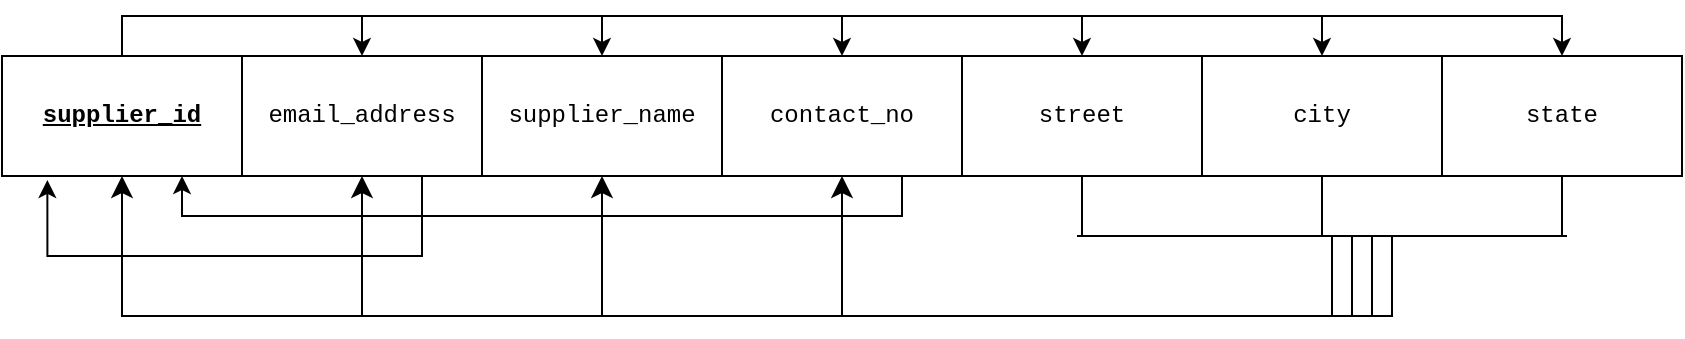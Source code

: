 <mxfile version="21.2.9">
  <diagram name="Page-1" id="MqEHJxqcGR0iH7Ui8UXM">
    <mxGraphModel dx="1050" dy="-1623" grid="1" gridSize="10" guides="1" tooltips="1" connect="1" arrows="1" fold="1" page="1" pageScale="1" pageWidth="850" pageHeight="1100" math="0" shadow="0">
      <root>
        <mxCell id="0" />
        <mxCell id="1" parent="0" />
        <mxCell id="JPP7-0GU8lm2cm0_T6wu-148" style="edgeStyle=orthogonalEdgeStyle;rounded=0;orthogonalLoop=1;jettySize=auto;html=1;exitX=0.5;exitY=0;exitDx=0;exitDy=0;entryX=0.5;entryY=0;entryDx=0;entryDy=0;" edge="1" parent="1" source="JPP7-0GU8lm2cm0_T6wu-141" target="JPP7-0GU8lm2cm0_T6wu-142">
          <mxGeometry relative="1" as="geometry" />
        </mxCell>
        <mxCell id="JPP7-0GU8lm2cm0_T6wu-149" style="edgeStyle=orthogonalEdgeStyle;rounded=0;orthogonalLoop=1;jettySize=auto;html=1;exitX=0.5;exitY=0;exitDx=0;exitDy=0;entryX=0.5;entryY=0;entryDx=0;entryDy=0;" edge="1" parent="1" source="JPP7-0GU8lm2cm0_T6wu-141" target="JPP7-0GU8lm2cm0_T6wu-143">
          <mxGeometry relative="1" as="geometry" />
        </mxCell>
        <mxCell id="JPP7-0GU8lm2cm0_T6wu-150" style="edgeStyle=orthogonalEdgeStyle;rounded=0;orthogonalLoop=1;jettySize=auto;html=1;exitX=0.5;exitY=0;exitDx=0;exitDy=0;entryX=0.5;entryY=0;entryDx=0;entryDy=0;" edge="1" parent="1" source="JPP7-0GU8lm2cm0_T6wu-141" target="JPP7-0GU8lm2cm0_T6wu-144">
          <mxGeometry relative="1" as="geometry" />
        </mxCell>
        <mxCell id="JPP7-0GU8lm2cm0_T6wu-151" style="edgeStyle=orthogonalEdgeStyle;rounded=0;orthogonalLoop=1;jettySize=auto;html=1;exitX=0.5;exitY=0;exitDx=0;exitDy=0;entryX=0.5;entryY=0;entryDx=0;entryDy=0;" edge="1" parent="1" source="JPP7-0GU8lm2cm0_T6wu-141" target="JPP7-0GU8lm2cm0_T6wu-145">
          <mxGeometry relative="1" as="geometry" />
        </mxCell>
        <mxCell id="JPP7-0GU8lm2cm0_T6wu-152" style="edgeStyle=orthogonalEdgeStyle;rounded=0;orthogonalLoop=1;jettySize=auto;html=1;exitX=0.5;exitY=0;exitDx=0;exitDy=0;entryX=0.5;entryY=0;entryDx=0;entryDy=0;" edge="1" parent="1" source="JPP7-0GU8lm2cm0_T6wu-141" target="JPP7-0GU8lm2cm0_T6wu-146">
          <mxGeometry relative="1" as="geometry" />
        </mxCell>
        <mxCell id="JPP7-0GU8lm2cm0_T6wu-153" style="edgeStyle=orthogonalEdgeStyle;rounded=0;orthogonalLoop=1;jettySize=auto;html=1;exitX=0.5;exitY=0;exitDx=0;exitDy=0;entryX=0.5;entryY=0;entryDx=0;entryDy=0;" edge="1" parent="1" source="JPP7-0GU8lm2cm0_T6wu-141" target="JPP7-0GU8lm2cm0_T6wu-147">
          <mxGeometry relative="1" as="geometry" />
        </mxCell>
        <mxCell id="JPP7-0GU8lm2cm0_T6wu-141" value="supplier_id" style="rounded=0;whiteSpace=wrap;html=1;fontStyle=5;fontFamily=Courier New;labelBackgroundColor=none;" vertex="1" parent="1">
          <mxGeometry x="5" y="2810" width="120" height="60" as="geometry" />
        </mxCell>
        <mxCell id="JPP7-0GU8lm2cm0_T6wu-164" style="edgeStyle=orthogonalEdgeStyle;rounded=0;orthogonalLoop=1;jettySize=auto;html=1;exitX=0.75;exitY=1;exitDx=0;exitDy=0;entryX=0.189;entryY=1.033;entryDx=0;entryDy=0;entryPerimeter=0;" edge="1" parent="1" source="JPP7-0GU8lm2cm0_T6wu-142" target="JPP7-0GU8lm2cm0_T6wu-141">
          <mxGeometry relative="1" as="geometry">
            <Array as="points">
              <mxPoint x="215" y="2910" />
              <mxPoint x="28" y="2910" />
            </Array>
          </mxGeometry>
        </mxCell>
        <mxCell id="JPP7-0GU8lm2cm0_T6wu-142" value="email_address" style="rounded=0;whiteSpace=wrap;html=1;fontFamily=Courier New;labelBackgroundColor=none;" vertex="1" parent="1">
          <mxGeometry x="125" y="2810" width="120" height="60" as="geometry" />
        </mxCell>
        <mxCell id="JPP7-0GU8lm2cm0_T6wu-143" value="supplier_name" style="rounded=0;whiteSpace=wrap;html=1;fontFamily=Courier New;labelBackgroundColor=none;" vertex="1" parent="1">
          <mxGeometry x="245" y="2810" width="120" height="60" as="geometry" />
        </mxCell>
        <mxCell id="JPP7-0GU8lm2cm0_T6wu-163" style="edgeStyle=orthogonalEdgeStyle;rounded=0;orthogonalLoop=1;jettySize=auto;html=1;exitX=0.75;exitY=1;exitDx=0;exitDy=0;entryX=0.75;entryY=1;entryDx=0;entryDy=0;" edge="1" parent="1" source="JPP7-0GU8lm2cm0_T6wu-144" target="JPP7-0GU8lm2cm0_T6wu-141">
          <mxGeometry relative="1" as="geometry" />
        </mxCell>
        <mxCell id="JPP7-0GU8lm2cm0_T6wu-144" value="contact_no" style="rounded=0;whiteSpace=wrap;html=1;fontFamily=Courier New;labelBackgroundColor=none;" vertex="1" parent="1">
          <mxGeometry x="365" y="2810" width="120" height="60" as="geometry" />
        </mxCell>
        <mxCell id="JPP7-0GU8lm2cm0_T6wu-145" value="street" style="rounded=0;whiteSpace=wrap;html=1;fontFamily=Courier New;labelBackgroundColor=none;" vertex="1" parent="1">
          <mxGeometry x="485" y="2810" width="120" height="60" as="geometry" />
        </mxCell>
        <mxCell id="JPP7-0GU8lm2cm0_T6wu-146" value="city" style="rounded=0;whiteSpace=wrap;html=1;fontFamily=Courier New;labelBackgroundColor=none;" vertex="1" parent="1">
          <mxGeometry x="605" y="2810" width="120" height="60" as="geometry" />
        </mxCell>
        <mxCell id="JPP7-0GU8lm2cm0_T6wu-147" value="state" style="rounded=0;whiteSpace=wrap;html=1;fontFamily=Courier New;labelBackgroundColor=none;" vertex="1" parent="1">
          <mxGeometry x="725" y="2810" width="120" height="60" as="geometry" />
        </mxCell>
        <mxCell id="JPP7-0GU8lm2cm0_T6wu-155" value="" style="endArrow=none;html=1;rounded=0;entryX=0.5;entryY=1;entryDx=0;entryDy=0;" edge="1" parent="1" target="JPP7-0GU8lm2cm0_T6wu-145">
          <mxGeometry width="50" height="50" relative="1" as="geometry">
            <mxPoint x="545" y="2900" as="sourcePoint" />
            <mxPoint x="460" y="2850" as="targetPoint" />
            <Array as="points">
              <mxPoint x="545" y="2890" />
            </Array>
          </mxGeometry>
        </mxCell>
        <mxCell id="JPP7-0GU8lm2cm0_T6wu-156" value="" style="endArrow=none;html=1;rounded=0;" edge="1" parent="1">
          <mxGeometry width="50" height="50" relative="1" as="geometry">
            <mxPoint x="542.5" y="2900" as="sourcePoint" />
            <mxPoint x="787.5" y="2900" as="targetPoint" />
          </mxGeometry>
        </mxCell>
        <mxCell id="JPP7-0GU8lm2cm0_T6wu-157" value="" style="endArrow=none;html=1;rounded=0;entryX=0.5;entryY=1;entryDx=0;entryDy=0;" edge="1" parent="1" target="JPP7-0GU8lm2cm0_T6wu-147">
          <mxGeometry width="50" height="50" relative="1" as="geometry">
            <mxPoint x="785" y="2900" as="sourcePoint" />
            <mxPoint x="790" y="2830" as="targetPoint" />
          </mxGeometry>
        </mxCell>
        <mxCell id="JPP7-0GU8lm2cm0_T6wu-158" value="" style="endArrow=none;html=1;rounded=0;entryX=0.5;entryY=1;entryDx=0;entryDy=0;" edge="1" parent="1" target="JPP7-0GU8lm2cm0_T6wu-146">
          <mxGeometry width="50" height="50" relative="1" as="geometry">
            <mxPoint x="665" y="2900" as="sourcePoint" />
            <mxPoint x="540" y="2780" as="targetPoint" />
          </mxGeometry>
        </mxCell>
        <mxCell id="JPP7-0GU8lm2cm0_T6wu-159" value="" style="edgeStyle=elbowEdgeStyle;elbow=vertical;endArrow=classic;html=1;curved=0;rounded=0;endSize=8;startSize=8;entryX=0.5;entryY=1;entryDx=0;entryDy=0;" edge="1" parent="1" target="JPP7-0GU8lm2cm0_T6wu-141">
          <mxGeometry width="50" height="50" relative="1" as="geometry">
            <mxPoint x="670" y="2900" as="sourcePoint" />
            <mxPoint x="500" y="2910" as="targetPoint" />
            <Array as="points">
              <mxPoint x="660" y="2940" />
              <mxPoint x="350" y="2940" />
            </Array>
          </mxGeometry>
        </mxCell>
        <mxCell id="JPP7-0GU8lm2cm0_T6wu-160" value="" style="edgeStyle=elbowEdgeStyle;elbow=vertical;endArrow=classic;html=1;curved=0;rounded=0;endSize=8;startSize=8;entryX=0.5;entryY=1;entryDx=0;entryDy=0;" edge="1" parent="1" target="JPP7-0GU8lm2cm0_T6wu-142">
          <mxGeometry width="50" height="50" relative="1" as="geometry">
            <mxPoint x="680" y="2900" as="sourcePoint" />
            <mxPoint x="75" y="2880" as="targetPoint" />
            <Array as="points">
              <mxPoint x="380" y="2940" />
              <mxPoint x="360" y="2950" />
            </Array>
          </mxGeometry>
        </mxCell>
        <mxCell id="JPP7-0GU8lm2cm0_T6wu-161" value="" style="edgeStyle=elbowEdgeStyle;elbow=vertical;endArrow=classic;html=1;curved=0;rounded=0;endSize=8;startSize=8;entryX=0.5;entryY=1;entryDx=0;entryDy=0;" edge="1" parent="1" target="JPP7-0GU8lm2cm0_T6wu-143">
          <mxGeometry width="50" height="50" relative="1" as="geometry">
            <mxPoint x="690" y="2900" as="sourcePoint" />
            <mxPoint x="85" y="2890" as="targetPoint" />
            <Array as="points">
              <mxPoint x="500" y="2940" />
              <mxPoint x="370" y="2960" />
            </Array>
          </mxGeometry>
        </mxCell>
        <mxCell id="JPP7-0GU8lm2cm0_T6wu-162" value="" style="edgeStyle=elbowEdgeStyle;elbow=vertical;endArrow=classic;html=1;curved=0;rounded=0;endSize=8;startSize=8;entryX=0.5;entryY=1;entryDx=0;entryDy=0;" edge="1" parent="1" target="JPP7-0GU8lm2cm0_T6wu-144">
          <mxGeometry width="50" height="50" relative="1" as="geometry">
            <mxPoint x="700" y="2900" as="sourcePoint" />
            <mxPoint x="95" y="2900" as="targetPoint" />
            <Array as="points">
              <mxPoint x="570" y="2940" />
              <mxPoint x="380" y="2970" />
            </Array>
          </mxGeometry>
        </mxCell>
      </root>
    </mxGraphModel>
  </diagram>
</mxfile>
